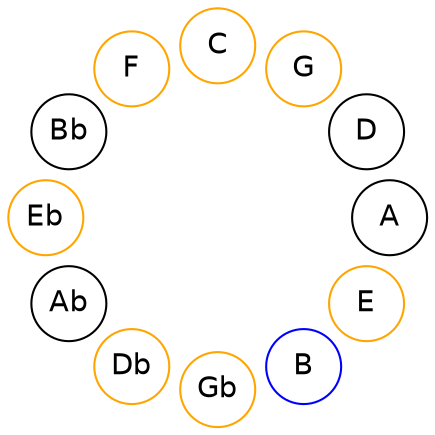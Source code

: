 
graph {

layout = circo;
mindist = .1

node [shape = circle, fontname = Helvetica, margin = 0]
edge [style=invis]

subgraph 1 {
	E -- B -- Gb -- Db -- Ab -- Eb -- Bb -- F -- C -- G -- D -- A -- E
}

E [color=orange];
B [color=blue];
Gb [color=orange];
Db [color=orange];
Eb [color=orange];
F [color=orange];
C [color=orange];
G [color=orange];
}
